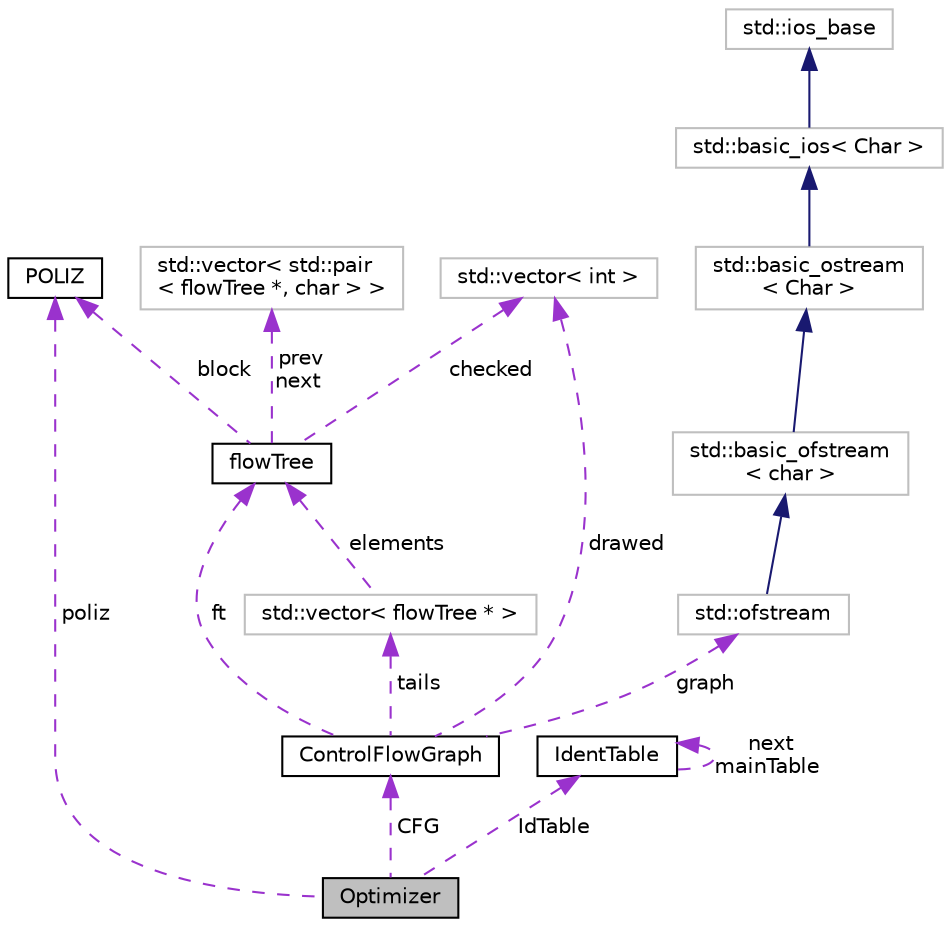 digraph "Optimizer"
{
 // INTERACTIVE_SVG=YES
 // LATEX_PDF_SIZE
  edge [fontname="Helvetica",fontsize="10",labelfontname="Helvetica",labelfontsize="10"];
  node [fontname="Helvetica",fontsize="10",shape=record];
  Node1 [label="Optimizer",height=0.2,width=0.4,color="black", fillcolor="grey75", style="filled", fontcolor="black",tooltip=" "];
  Node2 -> Node1 [dir="back",color="darkorchid3",fontsize="10",style="dashed",label=" CFG" ,fontname="Helvetica"];
  Node2 [label="ControlFlowGraph",height=0.2,width=0.4,color="black", fillcolor="white", style="filled",URL="$classControlFlowGraph.html",tooltip=" "];
  Node3 -> Node2 [dir="back",color="darkorchid3",fontsize="10",style="dashed",label=" tails" ,fontname="Helvetica"];
  Node3 [label="std::vector\< flowTree * \>",height=0.2,width=0.4,color="grey75", fillcolor="white", style="filled",tooltip=" "];
  Node4 -> Node3 [dir="back",color="darkorchid3",fontsize="10",style="dashed",label=" elements" ,fontname="Helvetica"];
  Node4 [label="flowTree",height=0.2,width=0.4,color="black", fillcolor="white", style="filled",URL="$structflowTree.html",tooltip=" "];
  Node5 -> Node4 [dir="back",color="darkorchid3",fontsize="10",style="dashed",label=" prev\nnext" ,fontname="Helvetica"];
  Node5 [label="std::vector\< std::pair\l\< flowTree *, char \> \>",height=0.2,width=0.4,color="grey75", fillcolor="white", style="filled",tooltip=" "];
  Node6 -> Node4 [dir="back",color="darkorchid3",fontsize="10",style="dashed",label=" block" ,fontname="Helvetica"];
  Node6 [label="POLIZ",height=0.2,width=0.4,color="black", fillcolor="white", style="filled",URL="$classPOLIZ.html",tooltip=" "];
  Node7 -> Node4 [dir="back",color="darkorchid3",fontsize="10",style="dashed",label=" checked" ,fontname="Helvetica"];
  Node7 [label="std::vector\< int \>",height=0.2,width=0.4,color="grey75", fillcolor="white", style="filled",tooltip=" "];
  Node7 -> Node2 [dir="back",color="darkorchid3",fontsize="10",style="dashed",label=" drawed" ,fontname="Helvetica"];
  Node4 -> Node2 [dir="back",color="darkorchid3",fontsize="10",style="dashed",label=" ft" ,fontname="Helvetica"];
  Node8 -> Node2 [dir="back",color="darkorchid3",fontsize="10",style="dashed",label=" graph" ,fontname="Helvetica"];
  Node8 [label="std::ofstream",height=0.2,width=0.4,color="grey75", fillcolor="white", style="filled",tooltip="STL class."];
  Node9 -> Node8 [dir="back",color="midnightblue",fontsize="10",style="solid",fontname="Helvetica"];
  Node9 [label="std::basic_ofstream\l\< char \>",height=0.2,width=0.4,color="grey75", fillcolor="white", style="filled",tooltip="STL class."];
  Node10 -> Node9 [dir="back",color="midnightblue",fontsize="10",style="solid",fontname="Helvetica"];
  Node10 [label="std::basic_ostream\l\< Char \>",height=0.2,width=0.4,color="grey75", fillcolor="white", style="filled",tooltip="STL class."];
  Node11 -> Node10 [dir="back",color="midnightblue",fontsize="10",style="solid",fontname="Helvetica"];
  Node11 [label="std::basic_ios\< Char \>",height=0.2,width=0.4,color="grey75", fillcolor="white", style="filled",tooltip="STL class."];
  Node12 -> Node11 [dir="back",color="midnightblue",fontsize="10",style="solid",fontname="Helvetica"];
  Node12 [label="std::ios_base",height=0.2,width=0.4,color="grey75", fillcolor="white", style="filled",tooltip="STL class."];
  Node6 -> Node1 [dir="back",color="darkorchid3",fontsize="10",style="dashed",label=" poliz" ,fontname="Helvetica"];
  Node13 -> Node1 [dir="back",color="darkorchid3",fontsize="10",style="dashed",label=" IdTable" ,fontname="Helvetica"];
  Node13 [label="IdentTable",height=0.2,width=0.4,color="black", fillcolor="white", style="filled",URL="$classIdentTable.html",tooltip=" "];
  Node13 -> Node13 [dir="back",color="darkorchid3",fontsize="10",style="dashed",label=" next\nmainTable" ,fontname="Helvetica"];
}
